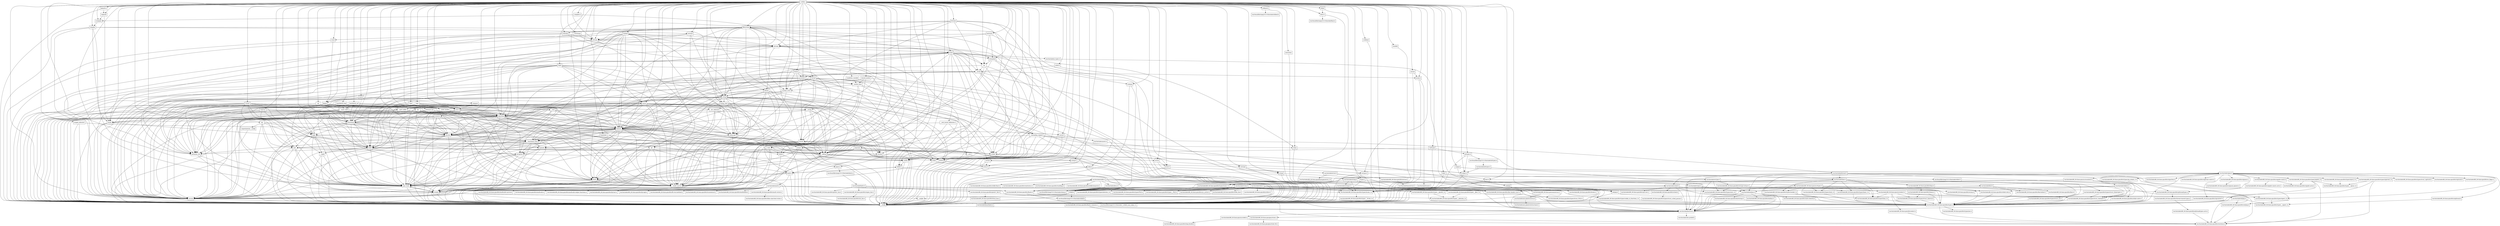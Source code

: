 digraph "all_headers" {
  header_0 [ shape="box", label="/usr/local/lib/clang/10.0.0/include/__stddef_max_align_t.h" ];
  header_1 [ shape="box", label="__nullptr" ];
  header_10 [ shape="box", label="__config" ];
  header_100 [ shape="box", label="/usr/include/x86_64-linux-gnu/bits/wctype-wchar.h" ];
  header_101 [ shape="box", label="/usr/include/wctype.h" ];
  header_102 [ shape="box", label="wctype.h" ];
  header_103 [ shape="box", label="/usr/include/ctype.h" ];
  header_104 [ shape="box", label="ctype.h" ];
  header_105 [ shape="box", label="/usr/include/time.h" ];
  header_106 [ shape="box", label="ctime" ];
  header_107 [ shape="box", label="cstring" ];
  header_108 [ shape="box", label="algorithm" ];
  header_109 [ shape="box", label="string_view" ];
  header_11 [ shape="box", label="/usr/include/features.h" ];
  header_110 [ shape="box", label="__string" ];
  header_111 [ shape="box", label="/usr/include/x86_64-linux-gnu/asm/errno.h" ];
  header_112 [ shape="box", label="/usr/include/asm-generic/errno.h" ];
  header_113 [ shape="box", label="/usr/include/x86_64-linux-gnu/bits/errno.h" ];
  header_114 [ shape="box", label="/usr/include/linux/errno.h" ];
  header_115 [ shape="box", label="__threading_support" ];
  header_116 [ shape="box", label="/usr/include/sched.h" ];
  header_117 [ shape="box", label="/usr/include/asm-generic/errno-base.h" ];
  header_118 [ shape="box", label="/usr/include/x86_64-linux-gnu/bits/types/error_t.h" ];
  header_119 [ shape="box", label="/usr/include/x86_64-linux-gnu/bits/sched.h" ];
  header_12 [ shape="box", label="\<stdin\>" ];
  header_120 [ shape="box", label="/usr/include/x86_64-linux-gnu/bits/types/struct_sched_param.h" ];
  header_121 [ shape="box", label="__functional_base" ];
  header_122 [ shape="box", label="iterator" ];
  header_123 [ shape="box", label="/usr/include/x86_64-linux-gnu/bits/mathcalls-narrow.h" ];
  header_124 [ shape="box", label="/usr/include/x86_64-linux-gnu/bits/mathcalls.h" ];
  header_125 [ shape="box", label="/usr/include/x86_64-linux-gnu/bits/libm-simd-decl-stubs.h" ];
  header_126 [ shape="box", label="/usr/include/x86_64-linux-gnu/bits/math-vector.h" ];
  header_127 [ shape="box", label="/usr/include/math.h" ];
  header_128 [ shape="box", label="math.h" ];
  header_129 [ shape="box", label="/usr/include/x86_64-linux-gnu/bits/mathcalls-helper-functions.h" ];
  header_13 [ shape="box", label="initializer_list" ];
  header_130 [ shape="box", label="/usr/include/x86_64-linux-gnu/bits/fp-fast.h" ];
  header_131 [ shape="box", label="/usr/include/x86_64-linux-gnu/bits/fp-logb.h" ];
  header_132 [ shape="box", label="/usr/include/x86_64-linux-gnu/bits/flt-eval-method.h" ];
  header_133 [ shape="box", label="/usr/include/linux/limits.h" ];
  header_134 [ shape="box", label="/usr/include/x86_64-linux-gnu/bits/local_lim.h" ];
  header_135 [ shape="box", label="/usr/include/x86_64-linux-gnu/bits/xopen_lim.h" ];
  header_136 [ shape="box", label="/usr/include/x86_64-linux-gnu/bits/posix2_lim.h" ];
  header_137 [ shape="box", label="system_error" ];
  header_138 [ shape="box", label="/usr/include/x86_64-linux-gnu/bits/uio_lim.h" ];
  header_139 [ shape="box", label="cerrno" ];
  header_14 [ shape="box", label="/usr/include/x86_64-linux-gnu/gnu/stubs.h" ];
  header_140 [ shape="box", label="__errc" ];
  header_141 [ shape="box", label="/usr/include/errno.h" ];
  header_142 [ shape="box", label="errno.h" ];
  header_143 [ shape="box", label="/usr/include/x86_64-linux-gnu/bits/stdio.h" ];
  header_144 [ shape="box", label="/usr/include/x86_64-linux-gnu/bits/sys_errlist.h" ];
  header_145 [ shape="box", label="/usr/include/x86_64-linux-gnu/bits/libc-header-start.h" ];
  header_146 [ shape="box", label="/usr/include/x86_64-linux-gnu/bits/floatn.h" ];
  header_147 [ shape="box", label="/usr/include/x86_64-linux-gnu/bits/floatn-common.h" ];
  header_148 [ shape="box", label="stddef.h" ];
  header_149 [ shape="box", label="/usr/include/pthread.h" ];
  header_15 [ shape="box", label="/usr/include/x86_64-linux-gnu/gnu/stubs-64.h" ];
  header_150 [ shape="box", label="iosfwd" ];
  header_151 [ shape="box", label="wchar.h" ];
  header_152 [ shape="box", label="/usr/include/wchar.h" ];
  header_153 [ shape="box", label="/usr/local/lib/clang/10.0.0/include/stdarg.h" ];
  header_154 [ shape="box", label="/usr/include/x86_64-linux-gnu/bits/types/__fpos64_t.h" ];
  header_155 [ shape="box", label="/usr/include/x86_64-linux-gnu/bits/types/struct_FILE.h" ];
  header_156 [ shape="box", label="cstdio" ];
  header_157 [ shape="box", label="stdio.h" ];
  header_158 [ shape="box", label="/usr/include/stdio.h" ];
  header_159 [ shape="box", label="/usr/include/x86_64-linux-gnu/bits/types/__fpos_t.h" ];
  header_16 [ shape="box", label="cwctype" ];
  header_160 [ shape="box", label="/usr/include/x86_64-linux-gnu/bits/iscanonical.h" ];
  header_161 [ shape="box", label="/usr/include/x86_64-linux-gnu/bits/mathinline.h" ];
  header_162 [ shape="box", label="limits" ];
  header_163 [ shape="box", label="__undef_macros" ];
  header_164 [ shape="box", label="locale.h" ];
  header_165 [ shape="box", label="/usr/include/setjmp.h" ];
  header_166 [ shape="box", label="setjmp.h" ];
  header_167 [ shape="box", label="streambuf" ];
  header_168 [ shape="box", label="/usr/include/nl_types.h" ];
  header_169 [ shape="box", label="cstdarg" ];
  header_17 [ shape="box", label="cctype" ];
  header_170 [ shape="box", label="filesystem" ];
  header_171 [ shape="box", label="locale" ];
  header_172 [ shape="box", label="iomanip" ];
  header_173 [ shape="box", label="istream" ];
  header_174 [ shape="box", label="ostream" ];
  header_175 [ shape="box", label="bitset" ];
  header_176 [ shape="box", label="__bsd_locale_fallbacks.h" ];
  header_177 [ shape="box", label="stack" ];
  header_178 [ shape="box", label="deque" ];
  header_179 [ shape="box", label="__split_buffer" ];
  header_18 [ shape="box", label="/usr/include/x86_64-linux-gnu/bits/types/clockid_t.h" ];
  header_180 [ shape="box", label="__bit_reference" ];
  header_181 [ shape="box", label="cstdbool" ];
  header_182 [ shape="box", label="/usr/local/lib/clang/10.0.0/include/inttypes.h" ];
  header_183 [ shape="box", label="/usr/include/inttypes.h" ];
  header_184 [ shape="box", label="inttypes.h" ];
  header_185 [ shape="box", label="clocale" ];
  header_186 [ shape="box", label="typeindex" ];
  header_187 [ shape="box", label="list" ];
  header_188 [ shape="box", label="condition_variable" ];
  header_189 [ shape="box", label="cmath" ];
  header_19 [ shape="box", label="/usr/include/x86_64-linux-gnu/bits/types/clock_t.h" ];
  header_190 [ shape="box", label="numeric" ];
  header_191 [ shape="box", label="__node_handle" ];
  header_192 [ shape="box", label="optional" ];
  header_193 [ shape="box", label="unordered_set" ];
  header_194 [ shape="box", label="__hash_table" ];
  header_195 [ shape="box", label="/usr/include/x86_64-linux-gnu/bits/fenvinline.h" ];
  header_196 [ shape="box", label="/usr/include/fenv.h" ];
  header_197 [ shape="box", label="/usr/include/x86_64-linux-gnu/bits/fenv.h" ];
  header_198 [ shape="box", label="fenv.h" ];
  header_199 [ shape="box", label="cinttypes" ];
  header_2 [ shape="box", label="type_traits" ];
  header_20 [ shape="box", label="/usr/include/x86_64-linux-gnu/bits/types/timer_t.h" ];
  header_200 [ shape="box", label="set" ];
  header_201 [ shape="box", label="__tree" ];
  header_202 [ shape="box", label="vector" ];
  header_203 [ shape="box", label="queue" ];
  header_204 [ shape="box", label="experimental/__config" ];
  header_205 [ shape="box", label="any" ];
  header_206 [ shape="box", label="ciso646" ];
  header_207 [ shape="box", label="iostream" ];
  header_208 [ shape="box", label="cfenv" ];
  header_209 [ shape="box", label="array" ];
  header_21 [ shape="box", label="/usr/include/x86_64-linux-gnu/bits/types/time_t.h" ];
  header_210 [ shape="box", label="span" ];
  header_211 [ shape="box", label="sstream" ];
  header_212 [ shape="box", label="complex" ];
  header_213 [ shape="box", label="/usr/local/lib/clang/10.0.0/include/float.h" ];
  header_214 [ shape="box", label="float.h" ];
  header_215 [ shape="box", label="scoped_allocator" ];
  header_216 [ shape="box", label="charconv" ];
  header_217 [ shape="box", label="execution" ];
  header_218 [ shape="box", label="forward_list" ];
  header_219 [ shape="box", label="codecvt" ];
  header_22 [ shape="box", label="/usr/include/x86_64-linux-gnu/bits/endian.h" ];
  header_220 [ shape="box", label="ccomplex" ];
  header_221 [ shape="box", label="ctgmath" ];
  header_222 [ shape="box", label="/usr/local/lib/clang/10.0.0/include/stdbool.h" ];
  header_223 [ shape="box", label="stdbool.h" ];
  header_224 [ shape="box", label="complex.h" ];
  header_225 [ shape="box", label="random" ];
  header_226 [ shape="box", label="tgmath.h" ];
  header_227 [ shape="box", label="strstream" ];
  header_228 [ shape="box", label="compare" ];
  header_229 [ shape="box", label="shared_mutex" ];
  header_23 [ shape="box", label="/usr/include/endian.h" ];
  header_230 [ shape="box", label="cfloat" ];
  header_231 [ shape="box", label="map" ];
  header_232 [ shape="box", label="variant" ];
  header_233 [ shape="box", label="valarray" ];
  header_234 [ shape="box", label="thread" ];
  header_235 [ shape="box", label="fstream" ];
  header_236 [ shape="box", label="unordered_map" ];
  header_237 [ shape="box", label="/usr/include/x86_64-linux-gnu/bits/sigcontext.h" ];
  header_238 [ shape="box", label="/usr/include/x86_64-linux-gnu/bits/sigaction.h" ];
  header_239 [ shape="box", label="/usr/include/x86_64-linux-gnu/bits/types/sigval_t.h" ];
  header_24 [ shape="box", label="/usr/include/x86_64-linux-gnu/bits/uintn-identity.h" ];
  header_240 [ shape="box", label="/usr/include/x86_64-linux-gnu/bits/siginfo-consts-arch.h" ];
  header_241 [ shape="box", label="/usr/include/x86_64-linux-gnu/bits/sigevent-consts.h" ];
  header_242 [ shape="box", label="/usr/include/x86_64-linux-gnu/bits/types/sigevent_t.h" ];
  header_243 [ shape="box", label="/usr/include/x86_64-linux-gnu/bits/types/__sigval_t.h" ];
  header_244 [ shape="box", label="/usr/include/x86_64-linux-gnu/bits/types/siginfo_t.h" ];
  header_245 [ shape="box", label="/usr/include/x86_64-linux-gnu/bits/siginfo-consts.h" ];
  header_246 [ shape="box", label="/usr/include/x86_64-linux-gnu/bits/siginfo-arch.h" ];
  header_247 [ shape="box", label="/usr/include/x86_64-linux-gnu/bits/sigthread.h" ];
  header_248 [ shape="box", label="/usr/include/x86_64-linux-gnu/sys/ucontext.h" ];
  header_249 [ shape="box", label="csignal" ];
  header_25 [ shape="box", label="/usr/include/x86_64-linux-gnu/bits/byteswap.h" ];
  header_250 [ shape="box", label="/usr/include/x86_64-linux-gnu/bits/signum.h" ];
  header_251 [ shape="box", label="/usr/include/x86_64-linux-gnu/bits/signum-generic.h" ];
  header_252 [ shape="box", label="/usr/include/x86_64-linux-gnu/bits/types/sig_atomic_t.h" ];
  header_253 [ shape="box", label="/usr/include/signal.h" ];
  header_254 [ shape="box", label="/usr/include/x86_64-linux-gnu/bits/types/struct_sigstack.h" ];
  header_255 [ shape="box", label="/usr/include/x86_64-linux-gnu/bits/types/stack_t.h" ];
  header_256 [ shape="box", label="/usr/include/x86_64-linux-gnu/bits/sigstack.h" ];
  header_257 [ shape="box", label="/usr/include/x86_64-linux-gnu/bits/ss_flags.h" ];
  header_258 [ shape="box", label="future" ];
  header_259 [ shape="box", label="regex" ];
  header_26 [ shape="box", label="/usr/include/x86_64-linux-gnu/bits/select.h" ];
  header_260 [ shape="box", label="csetjmp" ];
  header_27 [ shape="box", label="/usr/include/x86_64-linux-gnu/sys/select.h" ];
  header_28 [ shape="box", label="/usr/include/x86_64-linux-gnu/bits/setjmp.h" ];
  header_29 [ shape="box", label="/usr/include/x86_64-linux-gnu/bits/cpu-set.h" ];
  header_3 [ shape="box", label="cstddef" ];
  header_30 [ shape="box", label="atomic" ];
  header_31 [ shape="box", label="/usr/include/x86_64-linux-gnu/bits/locale.h" ];
  header_32 [ shape="box", label="functional" ];
  header_33 [ shape="box", label="/usr/include/locale.h" ];
  header_34 [ shape="box", label="/usr/include/x86_64-linux-gnu/bits/types/struct_timeval.h" ];
  header_35 [ shape="box", label="/usr/include/x86_64-linux-gnu/bits/types/struct_timespec.h" ];
  header_36 [ shape="box", label="/usr/include/x86_64-linux-gnu/bits/types/sigset_t.h" ];
  header_37 [ shape="box", label="/usr/include/x86_64-linux-gnu/bits/types/__sigset_t.h" ];
  header_38 [ shape="box", label="/usr/include/x86_64-linux-gnu/bits/pthreadtypes-arch.h" ];
  header_39 [ shape="box", label="/usr/include/alloca.h" ];
  header_4 [ shape="box", label="version" ];
  header_40 [ shape="box", label="/usr/include/x86_64-linux-gnu/bits/pthreadtypes.h" ];
  header_41 [ shape="box", label="/usr/include/x86_64-linux-gnu/bits/thread-shared-types.h" ];
  header_42 [ shape="box", label="bit" ];
  header_43 [ shape="box", label="cwchar" ];
  header_44 [ shape="box", label="/usr/include/x86_64-linux-gnu/bits/stdlib-bsearch.h" ];
  header_45 [ shape="box", label="/usr/include/x86_64-linux-gnu/bits/stdlib-float.h" ];
  header_46 [ shape="box", label="cassert" ];
  header_47 [ shape="box", label="/usr/include/assert.h" ];
  header_48 [ shape="box", label="tuple" ];
  header_49 [ shape="box", label="stdexcept" ];
  header_5 [ shape="box", label="/usr/local/lib/clang/10.0.0/include/stddef.h" ];
  header_50 [ shape="box", label="/usr/local/lib/clang/10.0.0/include/stdint.h" ];
  header_51 [ shape="box", label="stdint.h" ];
  header_52 [ shape="box", label="cstdint" ];
  header_53 [ shape="box", label="__tuple" ];
  header_54 [ shape="box", label="utility" ];
  header_55 [ shape="box", label="/usr/include/strings.h" ];
  header_56 [ shape="box", label="/usr/include/string.h" ];
  header_57 [ shape="box", label="string.h" ];
  header_58 [ shape="box", label="typeinfo" ];
  header_59 [ shape="box", label="memory" ];
  header_6 [ shape="box", label="/usr/include/x86_64-linux-gnu/bits/wordsize.h" ];
  header_60 [ shape="box", label="new" ];
  header_61 [ shape="box", label="exception" ];
  header_62 [ shape="box", label="/usr/include/x86_64-linux-gnu/bits/stdio_lim.h" ];
  header_63 [ shape="box", label="/usr/include/x86_64-linux-gnu/bits/types/cookie_io_functions_t.h" ];
  header_64 [ shape="box", label="/usr/include/x86_64-linux-gnu/bits/types.h" ];
  header_65 [ shape="box", label="/usr/include/stdint.h" ];
  header_66 [ shape="box", label="ios" ];
  header_67 [ shape="box", label="/usr/include/x86_64-linux-gnu/bits/waitstatus.h" ];
  header_68 [ shape="box", label="/usr/include/x86_64-linux-gnu/sys/types.h" ];
  header_69 [ shape="box", label="/usr/include/x86_64-linux-gnu/bits/typesizes.h" ];
  header_7 [ shape="box", label="/usr/include/x86_64-linux-gnu/bits/long-double.h" ];
  header_70 [ shape="box", label="/usr/include/x86_64-linux-gnu/bits/stdint-intn.h" ];
  header_71 [ shape="box", label="/usr/include/x86_64-linux-gnu/bits/stdint-uintn.h" ];
  header_72 [ shape="box", label="__debug" ];
  header_73 [ shape="box", label="cstdlib" ];
  header_74 [ shape="box", label="stdlib.h" ];
  header_75 [ shape="box", label="/usr/include/stdlib.h" ];
  header_76 [ shape="box", label="/usr/include/x86_64-linux-gnu/bits/waitflags.h" ];
  header_77 [ shape="box", label="/usr/include/x86_64-linux-gnu/bits/time.h" ];
  header_78 [ shape="box", label="/usr/include/x86_64-linux-gnu/bits/timex.h" ];
  header_79 [ shape="box", label="/usr/include/x86_64-linux-gnu/bits/types/struct_tm.h" ];
  header_8 [ shape="box", label="/usr/include/stdc-predef.h" ];
  header_80 [ shape="box", label="/usr/include/x86_64-linux-gnu/bits/types/struct_itimerspec.h" ];
  header_81 [ shape="box", label="ratio" ];
  header_82 [ shape="box", label="climits" ];
  header_83 [ shape="box", label="limits.h" ];
  header_84 [ shape="box", label="/usr/local/lib/clang/10.0.0/include/limits.h" ];
  header_85 [ shape="box", label="/usr/include/limits.h" ];
  header_86 [ shape="box", label="/usr/include/x86_64-linux-gnu/bits/posix1_lim.h" ];
  header_87 [ shape="box", label="string" ];
  header_88 [ shape="box", label="__locale" ];
  header_89 [ shape="box", label="/usr/include/x86_64-linux-gnu/bits/types/FILE.h" ];
  header_9 [ shape="box", label="/usr/include/x86_64-linux-gnu/sys/cdefs.h" ];
  header_90 [ shape="box", label="/usr/include/x86_64-linux-gnu/bits/types/__FILE.h" ];
  header_91 [ shape="box", label="/usr/include/x86_64-linux-gnu/bits/types/__locale_t.h" ];
  header_92 [ shape="box", label="/usr/include/x86_64-linux-gnu/bits/types/locale_t.h" ];
  header_93 [ shape="box", label="/usr/include/x86_64-linux-gnu/bits/types/wint_t.h" ];
  header_94 [ shape="box", label="/usr/include/x86_64-linux-gnu/bits/wchar.h" ];
  header_95 [ shape="box", label="/usr/include/x86_64-linux-gnu/bits/types/__mbstate_t.h" ];
  header_96 [ shape="box", label="/usr/include/x86_64-linux-gnu/bits/types/mbstate_t.h" ];
  header_97 [ shape="box", label="chrono" ];
  header_98 [ shape="box", label="__mutex_base" ];
  header_99 [ shape="box", label="mutex" ];
  header_119 -> header_120;
  header_61 -> header_73;
  header_61 -> header_4;
  header_61 -> header_2;
  header_61 -> header_10;
  header_61 -> header_3;
  header_60 -> header_61;
  header_60 -> header_2;
  header_60 -> header_4;
  header_60 -> header_10;
  header_60 -> header_3;
  header_169 -> header_153;
  header_169 -> header_10;
  header_65 -> header_145;
  header_65 -> header_6;
  header_65 -> header_70;
  header_65 -> header_71;
  header_65 -> header_64;
  header_65 -> header_94;
  header_64 -> header_6;
  header_64 -> header_69;
  header_64 -> header_11;
  header_66 -> header_150;
  header_66 -> header_88;
  header_66 -> header_10;
  header_66 -> header_30;
  header_66 -> header_137;
  header_68 -> header_11;
  header_68 -> header_148;
  header_68 -> header_27;
  header_68 -> header_18;
  header_68 -> header_19;
  header_68 -> header_23;
  header_68 -> header_20;
  header_68 -> header_70;
  header_68 -> header_64;
  header_68 -> header_21;
  header_68 -> header_40;
  header_167 -> header_163;
  header_167 -> header_150;
  header_167 -> header_10;
  header_167 -> header_66;
  header_166 -> header_10;
  header_166 -> header_165;
  header_165 -> header_37;
  header_165 -> header_11;
  header_165 -> header_28;
  header_164 -> header_10;
  header_164 -> header_33;
  header_185 -> header_10;
  header_185 -> header_164;
  header_212 -> header_10;
  header_212 -> header_4;
  header_212 -> header_211;
  header_212 -> header_2;
  header_212 -> header_189;
  header_212 -> header_49;
  header_115 -> header_150;
  header_115 -> header_142;
  header_115 -> header_10;
  header_115 -> header_149;
  header_115 -> header_116;
  header_115 -> header_163;
  header_115 -> header_97;
  header_184 -> header_51;
  header_184 -> header_10;
  header_184 -> header_182;
  header_194 -> header_59;
  header_194 -> header_10;
  header_194 -> header_13;
  header_194 -> header_54;
  header_194 -> header_72;
  header_194 -> header_2;
  header_194 -> header_122;
  header_194 -> header_163;
  header_194 -> header_189;
  header_194 -> header_108;
  header_187 -> header_59;
  header_187 -> header_10;
  header_187 -> header_13;
  header_187 -> header_72;
  header_187 -> header_4;
  header_187 -> header_2;
  header_187 -> header_122;
  header_187 -> header_163;
  header_187 -> header_162;
  header_187 -> header_108;
  header_206 -> header_10;
  header_207 -> header_174;
  header_207 -> header_167;
  header_207 -> header_66;
  header_207 -> header_10;
  header_207 -> header_173;
  header_204 -> header_10;
  header_186 -> header_58;
  header_186 -> header_10;
  header_186 -> header_121;
  header_202 -> header_59;
  header_202 -> header_150;
  header_202 -> header_10;
  header_202 -> header_13;
  header_202 -> header_179;
  header_202 -> header_72;
  header_202 -> header_4;
  header_202 -> header_2;
  header_202 -> header_108;
  header_202 -> header_121;
  header_202 -> header_162;
  header_202 -> header_163;
  header_202 -> header_82;
  header_202 -> header_107;
  header_202 -> header_49;
  header_202 -> header_180;
  header_203 -> header_178;
  header_203 -> header_10;
  header_203 -> header_202;
  header_203 -> header_108;
  header_203 -> header_32;
  header_200 -> header_10;
  header_200 -> header_4;
  header_200 -> header_201;
  header_200 -> header_32;
  header_200 -> header_191;
  header_201 -> header_59;
  header_201 -> header_10;
  header_201 -> header_122;
  header_201 -> header_163;
  header_201 -> header_49;
  header_201 -> header_108;
  header_2 -> header_4;
  header_2 -> header_10;
  header_2 -> header_3;
  header_209 -> header_10;
  header_209 -> header_53;
  header_209 -> header_54;
  header_209 -> header_72;
  header_209 -> header_73;
  header_209 -> header_4;
  header_209 -> header_2;
  header_209 -> header_122;
  header_209 -> header_49;
  header_209 -> header_108;
  header_183 -> header_51;
  header_183 -> header_11;
  header_116 -> header_29;
  header_116 -> header_11;
  header_116 -> header_148;
  header_116 -> header_35;
  header_116 -> header_21;
  header_116 -> header_64;
  header_116 -> header_119;
  header_182 -> header_183;
  header_72 -> header_73;
  header_72 -> header_150;
  header_72 -> header_10;
  header_72 -> header_156;
  header_72 -> header_3;
  header_73 -> header_10;
  header_73 -> header_74;
  header_70 -> header_64;
  header_71 -> header_64;
  header_77 -> header_78;
  header_77 -> header_64;
  header_74 -> header_75;
  header_74 -> header_10;
  header_74 -> header_128;
  header_75 -> header_145;
  header_75 -> header_146;
  header_75 -> header_148;
  header_75 -> header_39;
  header_75 -> header_45;
  header_75 -> header_44;
  header_75 -> header_76;
  header_75 -> header_67;
  header_75 -> header_68;
  header_75 -> header_92;
  header_3 -> header_10;
  header_3 -> header_4;
  header_3 -> header_5;
  header_3 -> header_2;
  header_3 -> header_1;
  header_78 -> header_34;
  header_78 -> header_64;
  header_79 -> header_64;
  header_112 -> header_117;
  header_113 -> header_114;
  header_110 -> header_59;
  header_110 -> header_156;
  header_110 -> header_72;
  header_110 -> header_108;
  header_110 -> header_163;
  header_110 -> header_10;
  header_111 -> header_112;
  header_63 -> header_64;
  header_196 -> header_197;
  header_196 -> header_195;
  header_196 -> header_145;
  header_217 -> header_10;
  header_168 -> header_11;
  header_211 -> header_174;
  header_211 -> header_10;
  header_211 -> header_87;
  header_211 -> header_163;
  header_211 -> header_173;
  header_193 -> header_10;
  header_193 -> header_32;
  header_193 -> header_194;
  header_193 -> header_72;
  header_193 -> header_4;
  header_193 -> header_191;
  header_190 -> header_10;
  header_190 -> header_32;
  header_190 -> header_4;
  header_190 -> header_122;
  header_190 -> header_163;
  header_190 -> header_162;
  header_190 -> header_189;
  header_191 -> header_163;
  header_191 -> header_10;
  header_191 -> header_192;
  header_191 -> header_59;
  header_215 -> header_59;
  header_215 -> header_4;
  header_215 -> header_10;
  header_9 -> header_6;
  header_9 -> header_7;
  header_219 -> header_88;
  header_219 -> header_10;
  header_218 -> header_59;
  header_218 -> header_10;
  header_218 -> header_13;
  header_218 -> header_4;
  header_218 -> header_122;
  header_218 -> header_163;
  header_218 -> header_162;
  header_218 -> header_108;
  header_198 -> header_196;
  header_198 -> header_10;
  header_199 -> header_184;
  header_199 -> header_52;
  header_199 -> header_10;
  header_114 -> header_111;
  header_47 -> header_11;
  header_46 -> header_47;
  header_46 -> header_10;
  header_109 -> header_10;
  header_109 -> header_49;
  header_109 -> header_72;
  header_109 -> header_4;
  header_109 -> header_108;
  header_109 -> header_163;
  header_109 -> header_162;
  header_109 -> header_110;
  header_109 -> header_122;
  header_42 -> header_10;
  header_42 -> header_72;
  header_42 -> header_4;
  header_42 -> header_2;
  header_42 -> header_163;
  header_42 -> header_162;
  header_41 -> header_38;
  header_162 -> header_163;
  header_162 -> header_2;
  header_162 -> header_4;
  header_162 -> header_10;
  header_105 -> header_80;
  header_105 -> header_11;
  header_105 -> header_148;
  header_105 -> header_35;
  header_105 -> header_18;
  header_105 -> header_20;
  header_105 -> header_19;
  header_105 -> header_77;
  header_105 -> header_21;
  header_105 -> header_79;
  header_105 -> header_92;
  header_104 -> header_10;
  header_104 -> header_103;
  header_107 -> header_10;
  header_107 -> header_57;
  header_106 -> header_105;
  header_106 -> header_10;
  header_101 -> header_11;
  header_101 -> header_64;
  header_101 -> header_100;
  header_101 -> header_92;
  header_101 -> header_93;
  header_100 -> header_64;
  header_100 -> header_23;
  header_100 -> header_93;
  header_103 -> header_23;
  header_103 -> header_11;
  header_103 -> header_92;
  header_103 -> header_64;
  header_102 -> header_10;
  header_102 -> header_101;
  header_228 -> header_2;
  header_228 -> header_10;
  header_228 -> header_209;
  header_229 -> header_163;
  header_229 -> header_98;
  header_229 -> header_4;
  header_229 -> header_10;
  header_214 -> header_10;
  header_214 -> header_213;
  header_220 -> header_212;
  header_221 -> header_220;
  header_221 -> header_189;
  header_223 -> header_222;
  header_223 -> header_10;
  header_224 -> header_220;
  header_224 -> header_10;
  header_225 -> header_174;
  header_225 -> header_10;
  header_225 -> header_13;
  header_225 -> header_87;
  header_225 -> header_52;
  header_225 -> header_173;
  header_225 -> header_2;
  header_225 -> header_3;
  header_225 -> header_190;
  header_225 -> header_163;
  header_225 -> header_162;
  header_225 -> header_189;
  header_225 -> header_202;
  header_225 -> header_108;
  header_226 -> header_221;
  header_226 -> header_10;
  header_227 -> header_174;
  header_227 -> header_10;
  header_227 -> header_173;
  header_4 -> header_10;
  header_5 -> header_0;
  header_181 -> header_10;
  header_180 -> header_163;
  header_180 -> header_10;
  header_180 -> header_108;
  header_180 -> header_42;
  header_1 -> header_10;
  header_192 -> header_10;
  header_192 -> header_13;
  header_192 -> header_54;
  header_192 -> header_32;
  header_192 -> header_72;
  header_192 -> header_60;
  header_192 -> header_4;
  header_192 -> header_2;
  header_192 -> header_121;
  header_192 -> header_163;
  header_192 -> header_49;
  header_189 -> header_4;
  header_189 -> header_10;
  header_189 -> header_128;
  header_188 -> header_59;
  header_188 -> header_10;
  header_188 -> header_98;
  header_210 -> header_3;
  header_210 -> header_10;
  header_210 -> header_2;
  header_210 -> header_122;
  header_210 -> header_209;
  header_58 -> header_61;
  header_58 -> header_52;
  header_58 -> header_10;
  header_58 -> header_3;
  header_59 -> header_58;
  header_59 -> header_150;
  header_59 -> header_10;
  header_59 -> header_60;
  header_59 -> header_52;
  header_59 -> header_54;
  header_59 -> header_30;
  header_59 -> header_46;
  header_59 -> header_4;
  header_59 -> header_2;
  header_59 -> header_3;
  header_59 -> header_121;
  header_59 -> header_163;
  header_59 -> header_162;
  header_59 -> header_107;
  header_59 -> header_48;
  header_59 -> header_49;
  header_59 -> header_122;
  header_50 -> header_65;
  header_51 -> header_50;
  header_51 -> header_10;
  header_52 -> header_51;
  header_52 -> header_10;
  header_53 -> header_2;
  header_53 -> header_10;
  header_53 -> header_3;
  header_54 -> header_10;
  header_54 -> header_13;
  header_54 -> header_52;
  header_54 -> header_53;
  header_54 -> header_72;
  header_54 -> header_4;
  header_54 -> header_2;
  header_54 -> header_3;
  header_54 -> header_107;
  header_55 -> header_148;
  header_55 -> header_11;
  header_55 -> header_92;
  header_56 -> header_148;
  header_56 -> header_145;
  header_56 -> header_55;
  header_56 -> header_92;
  header_57 -> header_10;
  header_57 -> header_56;
  header_216 -> header_140;
  header_216 -> header_51;
  header_216 -> header_57;
  header_216 -> header_72;
  header_216 -> header_2;
  header_216 -> header_163;
  header_216 -> header_162;
  header_216 -> header_128;
  header_134 -> header_133;
  header_135 -> header_138;
  header_137 -> header_2;
  header_137 -> header_87;
  header_137 -> header_121;
  header_137 -> header_49;
  header_137 -> header_140;
  header_139 -> header_142;
  header_139 -> header_10;
  header_43 -> header_16;
  header_43 -> header_151;
  header_43 -> header_10;
  header_239 -> header_243;
  header_237 -> header_64;
  header_236 -> header_10;
  header_236 -> header_32;
  header_236 -> header_194;
  header_236 -> header_72;
  header_236 -> header_4;
  header_236 -> header_191;
  header_236 -> header_49;
  header_236 -> header_48;
  header_235 -> header_174;
  header_235 -> header_10;
  header_235 -> header_173;
  header_235 -> header_156;
  header_235 -> header_73;
  header_235 -> header_88;
  header_235 -> header_163;
  header_235 -> header_170;
  header_234 -> header_59;
  header_234 -> header_150;
  header_234 -> header_97;
  header_234 -> header_10;
  header_234 -> header_32;
  header_234 -> header_72;
  header_234 -> header_2;
  header_234 -> header_3;
  header_234 -> header_121;
  header_234 -> header_137;
  header_234 -> header_163;
  header_234 -> header_98;
  header_234 -> header_115;
  header_234 -> header_48;
  header_233 -> header_10;
  header_233 -> header_13;
  header_233 -> header_32;
  header_233 -> header_60;
  header_233 -> header_3;
  header_233 -> header_163;
  header_233 -> header_189;
  header_233 -> header_108;
  header_232 -> header_10;
  header_232 -> header_13;
  header_232 -> header_32;
  header_232 -> header_53;
  header_232 -> header_54;
  header_232 -> header_61;
  header_232 -> header_60;
  header_232 -> header_4;
  header_232 -> header_2;
  header_232 -> header_163;
  header_232 -> header_162;
  header_232 -> header_48;
  header_232 -> header_209;
  header_231 -> header_59;
  header_231 -> header_10;
  header_231 -> header_13;
  header_231 -> header_54;
  header_231 -> header_191;
  header_231 -> header_32;
  header_231 -> header_4;
  header_231 -> header_2;
  header_231 -> header_122;
  header_231 -> header_201;
  header_230 -> header_214;
  header_230 -> header_10;
  header_249 -> header_253;
  header_249 -> header_10;
  header_28 -> header_6;
  header_25 -> header_11;
  header_25 -> header_64;
  header_24 -> header_64;
  header_27 -> header_26;
  header_27 -> header_11;
  header_27 -> header_36;
  header_27 -> header_34;
  header_27 -> header_35;
  header_27 -> header_21;
  header_27 -> header_64;
  header_26 -> header_6;
  header_21 -> header_64;
  header_20 -> header_64;
  header_23 -> header_25;
  header_23 -> header_24;
  header_23 -> header_11;
  header_23 -> header_22;
  header_127 -> header_131;
  header_127 -> header_145;
  header_127 -> header_146;
  header_127 -> header_130;
  header_127 -> header_126;
  header_127 -> header_132;
  header_127 -> header_124;
  header_127 -> header_123;
  header_127 -> header_64;
  header_127 -> header_161;
  header_127 -> header_160;
  header_127 -> header_129;
  header_126 -> header_125;
  header_122 -> header_150;
  header_122 -> header_10;
  header_122 -> header_13;
  header_122 -> header_72;
  header_122 -> header_4;
  header_122 -> header_2;
  header_122 -> header_3;
  header_122 -> header_121;
  header_121 -> header_58;
  header_121 -> header_10;
  header_121 -> header_54;
  header_121 -> header_61;
  header_121 -> header_60;
  header_121 -> header_2;
  header_128 -> header_127;
  header_128 -> header_162;
  header_128 -> header_2;
  header_128 -> header_10;
  header_128 -> header_74;
  header_248 -> header_36;
  header_248 -> header_255;
  header_248 -> header_11;
  header_248 -> header_64;
  header_205 -> header_58;
  header_205 -> header_59;
  header_205 -> header_73;
  header_205 -> header_204;
  header_205 -> header_60;
  header_205 -> header_4;
  header_205 -> header_2;
  header_242 -> header_6;
  header_242 -> header_243;
  header_242 -> header_64;
  header_247 -> header_37;
  header_244 -> header_6;
  header_244 -> header_243;
  header_244 -> header_246;
  header_244 -> header_64;
  header_245 -> header_240;
  header_245 -> header_246;
  header_38 -> header_6;
  header_39 -> header_148;
  header_39 -> header_11;
  header_36 -> header_37;
  header_34 -> header_64;
  header_35 -> header_64;
  header_32 -> header_58;
  header_32 -> header_59;
  header_32 -> header_10;
  header_32 -> header_54;
  header_32 -> header_61;
  header_32 -> header_4;
  header_32 -> header_2;
  header_32 -> header_121;
  header_32 -> header_48;
  header_33 -> header_148;
  header_33 -> header_11;
  header_33 -> header_92;
  header_33 -> header_31;
  header_30 -> header_52;
  header_30 -> header_2;
  header_30 -> header_4;
  header_30 -> header_10;
  header_30 -> header_3;
  header_152 -> header_153;
  header_152 -> header_145;
  header_152 -> header_146;
  header_152 -> header_148;
  header_152 -> header_89;
  header_152 -> header_94;
  header_152 -> header_96;
  header_152 -> header_90;
  header_152 -> header_92;
  header_152 -> header_93;
  header_150 -> header_151;
  header_150 -> header_10;
  header_151 -> header_152;
  header_151 -> header_10;
  header_156 -> header_10;
  header_156 -> header_157;
  header_157 -> header_158;
  header_157 -> header_10;
  header_154 -> header_95;
  header_154 -> header_64;
  header_155 -> header_64;
  header_158 -> header_153;
  header_158 -> header_143;
  header_158 -> header_145;
  header_158 -> header_144;
  header_158 -> header_154;
  header_158 -> header_155;
  header_158 -> header_148;
  header_158 -> header_159;
  header_158 -> header_63;
  header_158 -> header_89;
  header_158 -> header_62;
  header_158 -> header_64;
  header_158 -> header_90;
  header_159 -> header_95;
  header_159 -> header_64;
  header_259 -> header_59;
  header_259 -> header_10;
  header_259 -> header_13;
  header_259 -> header_54;
  header_259 -> header_178;
  header_259 -> header_4;
  header_259 -> header_88;
  header_259 -> header_202;
  header_259 -> header_122;
  header_259 -> header_163;
  header_259 -> header_87;
  header_259 -> header_49;
  header_258 -> header_59;
  header_258 -> header_10;
  header_258 -> header_234;
  header_258 -> header_61;
  header_258 -> header_99;
  header_258 -> header_137;
  header_258 -> header_97;
  header_208 -> header_10;
  header_208 -> header_198;
  header_250 -> header_251;
  header_253 -> header_241;
  header_253 -> header_11;
  header_253 -> header_239;
  header_253 -> header_238;
  header_253 -> header_36;
  header_253 -> header_148;
  header_253 -> header_35;
  header_253 -> header_248;
  header_253 -> header_247;
  header_253 -> header_237;
  header_253 -> header_257;
  header_253 -> header_256;
  header_253 -> header_64;
  header_253 -> header_40;
  header_253 -> header_242;
  header_253 -> header_250;
  header_253 -> header_252;
  header_253 -> header_255;
  header_253 -> header_254;
  header_253 -> header_244;
  header_253 -> header_245;
  header_252 -> header_64;
  header_255 -> header_148;
  header_108 -> header_42;
  header_108 -> header_59;
  header_108 -> header_10;
  header_108 -> header_13;
  header_108 -> header_32;
  header_108 -> header_54;
  header_108 -> header_72;
  header_108 -> header_4;
  header_108 -> header_2;
  header_108 -> header_3;
  header_108 -> header_163;
  header_108 -> header_107;
  header_108 -> header_122;
  header_40 -> header_41;
  header_88 -> header_59;
  header_88 -> header_17;
  header_88 -> header_10;
  header_88 -> header_52;
  header_88 -> header_54;
  header_88 -> header_99;
  header_88 -> header_87;
  header_88 -> header_164;
  header_83 -> header_10;
  header_83 -> header_84;
  header_82 -> header_83;
  header_82 -> header_10;
  header_81 -> header_163;
  header_81 -> header_82;
  header_81 -> header_52;
  header_81 -> header_2;
  header_81 -> header_10;
  header_80 -> header_35;
  header_80 -> header_64;
  header_87 -> header_59;
  header_87 -> header_150;
  header_87 -> header_10;
  header_87 -> header_13;
  header_87 -> header_156;
  header_87 -> header_52;
  header_87 -> header_54;
  header_87 -> header_72;
  header_87 -> header_4;
  header_87 -> header_2;
  header_87 -> header_108;
  header_87 -> header_121;
  header_87 -> header_43;
  header_87 -> header_163;
  header_87 -> header_109;
  header_87 -> header_107;
  header_87 -> header_49;
  header_87 -> header_122;
  header_86 -> header_6;
  header_86 -> header_134;
  header_85 -> header_145;
  header_85 -> header_86;
  header_85 -> header_136;
  header_85 -> header_135;
  header_84 -> header_85;
  header_141 -> header_113;
  header_141 -> header_118;
  header_141 -> header_11;
  header_140 -> header_139;
  header_140 -> header_10;
  header_142 -> header_141;
  header_142 -> header_10;
  header_145 -> header_11;
  header_147 -> header_7;
  header_147 -> header_11;
  header_146 -> header_11;
  header_146 -> header_147;
  header_149 -> header_28;
  header_149 -> header_35;
  header_149 -> header_23;
  header_149 -> header_6;
  header_149 -> header_105;
  header_149 -> header_40;
  header_149 -> header_116;
  header_149 -> header_11;
  header_148 -> header_5;
  header_148 -> header_10;
  header_148 -> header_1;
  header_49 -> header_61;
  header_49 -> header_150;
  header_49 -> header_10;
  header_48 -> header_10;
  header_48 -> header_53;
  header_48 -> header_54;
  header_48 -> header_4;
  header_48 -> header_2;
  header_48 -> header_3;
  header_48 -> header_121;
  header_260 -> header_10;
  header_260 -> header_166;
  header_14 -> header_15;
  header_16 -> header_17;
  header_16 -> header_10;
  header_16 -> header_102;
  header_17 -> header_104;
  header_17 -> header_10;
  header_10 -> header_11;
  header_11 -> header_14;
  header_11 -> header_8;
  header_11 -> header_9;
  header_12 -> header_61;
  header_12 -> header_60;
  header_12 -> header_169;
  header_12 -> header_66;
  header_12 -> header_162;
  header_12 -> header_167;
  header_12 -> header_166;
  header_12 -> header_164;
  header_12 -> header_187;
  header_12 -> header_206;
  header_12 -> header_207;
  header_12 -> header_205;
  header_12 -> header_202;
  header_12 -> header_203;
  header_12 -> header_200;
  header_12 -> header_2;
  header_12 -> header_208;
  header_12 -> header_209;
  header_12 -> header_73;
  header_12 -> header_74;
  header_12 -> header_215;
  header_12 -> header_214;
  header_12 -> header_217;
  header_12 -> header_216;
  header_12 -> header_211;
  header_12 -> header_210;
  header_12 -> header_190;
  header_12 -> header_212;
  header_12 -> header_219;
  header_12 -> header_218;
  header_12 -> header_198;
  header_12 -> header_199;
  header_12 -> header_46;
  header_12 -> header_109;
  header_12 -> header_42;
  header_12 -> header_104;
  header_12 -> header_107;
  header_12 -> header_106;
  header_12 -> header_49;
  header_12 -> header_48;
  header_12 -> header_228;
  header_12 -> header_229;
  header_12 -> header_220;
  header_12 -> header_221;
  header_12 -> header_223;
  header_12 -> header_224;
  header_12 -> header_225;
  header_12 -> header_226;
  header_12 -> header_227;
  header_12 -> header_185;
  header_12 -> header_184;
  header_12 -> header_4;
  header_12 -> header_186;
  header_12 -> header_181;
  header_12 -> header_3;
  header_12 -> header_192;
  header_12 -> header_189;
  header_12 -> header_188;
  header_12 -> header_193;
  header_12 -> header_58;
  header_12 -> header_59;
  header_12 -> header_51;
  header_12 -> header_52;
  header_12 -> header_54;
  header_12 -> header_57;
  header_12 -> header_137;
  header_12 -> header_139;
  header_12 -> header_236;
  header_12 -> header_235;
  header_12 -> header_234;
  header_12 -> header_233;
  header_12 -> header_232;
  header_12 -> header_231;
  header_12 -> header_230;
  header_12 -> header_122;
  header_12 -> header_128;
  header_12 -> header_249;
  header_12 -> header_32;
  header_12 -> header_30;
  header_12 -> header_150;
  header_12 -> header_151;
  header_12 -> header_156;
  header_12 -> header_157;
  header_12 -> header_259;
  header_12 -> header_258;
  header_12 -> header_43;
  header_12 -> header_108;
  header_12 -> header_83;
  header_12 -> header_82;
  header_12 -> header_81;
  header_12 -> header_87;
  header_12 -> header_142;
  header_12 -> header_148;
  header_12 -> header_102;
  header_12 -> header_260;
  header_12 -> header_16;
  header_12 -> header_17;
  header_12 -> header_10;
  header_12 -> header_13;
  header_12 -> header_99;
  header_12 -> header_97;
  header_12 -> header_174;
  header_12 -> header_175;
  header_12 -> header_177;
  header_12 -> header_170;
  header_12 -> header_171;
  header_12 -> header_172;
  header_12 -> header_173;
  header_12 -> header_178;
  header_13 -> header_10;
  header_13 -> header_3;
  header_18 -> header_64;
  header_19 -> header_64;
  header_98 -> header_163;
  header_98 -> header_115;
  header_98 -> header_97;
  header_98 -> header_10;
  header_98 -> header_137;
  header_99 -> header_59;
  header_99 -> header_10;
  header_99 -> header_52;
  header_99 -> header_32;
  header_99 -> header_4;
  header_99 -> header_98;
  header_99 -> header_163;
  header_99 -> header_115;
  header_99 -> header_48;
  header_96 -> header_95;
  header_97 -> header_10;
  header_97 -> header_4;
  header_97 -> header_2;
  header_97 -> header_163;
  header_97 -> header_162;
  header_97 -> header_81;
  header_97 -> header_106;
  header_92 -> header_91;
  header_174 -> header_175;
  header_174 -> header_10;
  header_174 -> header_171;
  header_174 -> header_4;
  header_174 -> header_122;
  header_174 -> header_66;
  header_174 -> header_167;
  header_175 -> header_150;
  header_175 -> header_10;
  header_175 -> header_3;
  header_175 -> header_121;
  header_175 -> header_163;
  header_175 -> header_82;
  header_175 -> header_87;
  header_175 -> header_49;
  header_175 -> header_180;
  header_176 -> header_153;
  header_176 -> header_74;
  header_176 -> header_59;
  header_177 -> header_178;
  header_177 -> header_10;
  header_170 -> header_59;
  header_170 -> header_150;
  header_170 -> header_177;
  header_170 -> header_10;
  header_170 -> header_171;
  header_170 -> header_172;
  header_170 -> header_54;
  header_170 -> header_72;
  header_170 -> header_73;
  header_170 -> header_4;
  header_170 -> header_109;
  header_170 -> header_3;
  header_170 -> header_137;
  header_170 -> header_163;
  header_170 -> header_97;
  header_170 -> header_87;
  header_170 -> header_122;
  header_171 -> header_59;
  header_171 -> header_176;
  header_171 -> header_156;
  header_171 -> header_167;
  header_171 -> header_10;
  header_171 -> header_169;
  header_171 -> header_72;
  header_171 -> header_73;
  header_171 -> header_4;
  header_171 -> header_168;
  header_171 -> header_108;
  header_171 -> header_66;
  header_171 -> header_163;
  header_171 -> header_162;
  header_171 -> header_106;
  header_171 -> header_88;
  header_171 -> header_122;
  header_172 -> header_4;
  header_172 -> header_10;
  header_172 -> header_110;
  header_172 -> header_173;
  header_173 -> header_163;
  header_173 -> header_174;
  header_173 -> header_4;
  header_173 -> header_10;
  header_178 -> header_10;
  header_178 -> header_13;
  header_178 -> header_179;
  header_178 -> header_4;
  header_178 -> header_2;
  header_178 -> header_108;
  header_178 -> header_163;
  header_178 -> header_49;
  header_178 -> header_122;
  header_179 -> header_163;
  header_179 -> header_10;
  header_179 -> header_2;
  header_179 -> header_108;
}